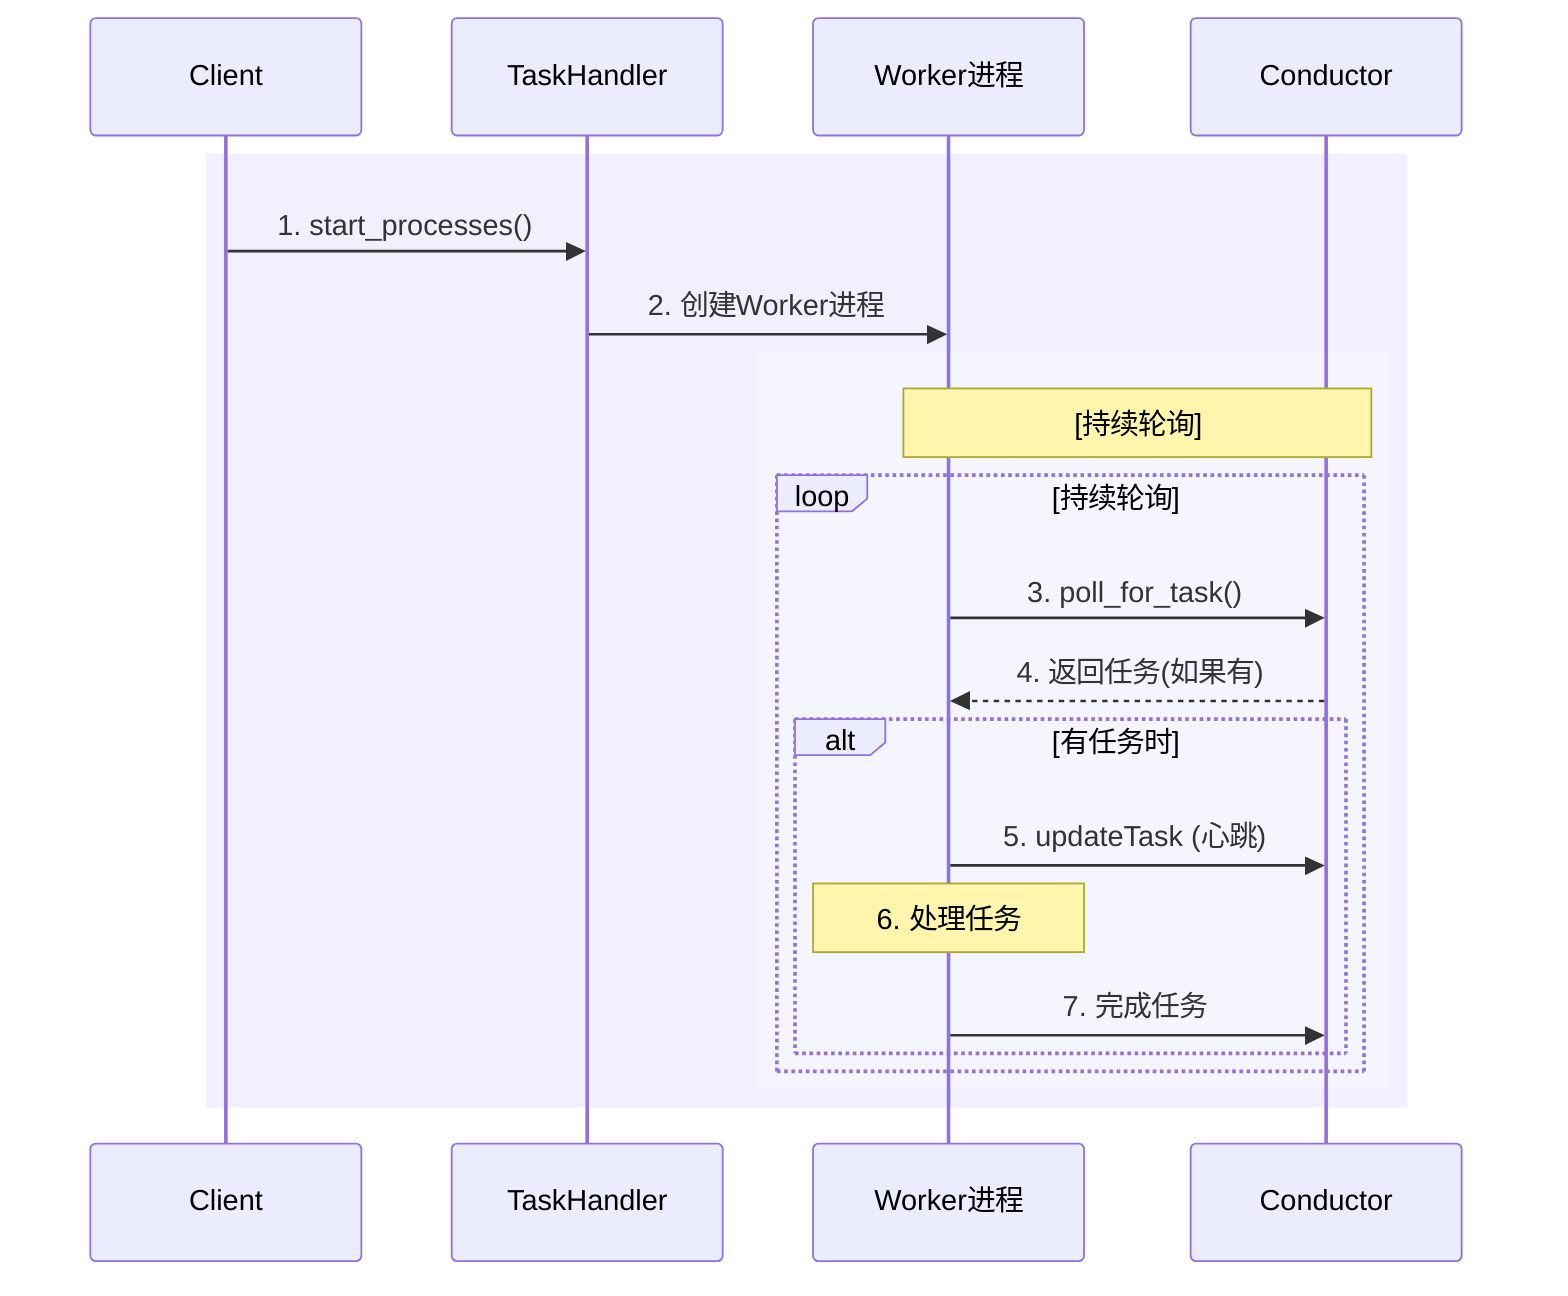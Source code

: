sequenceDiagram
    participant C as Client
    participant TH as TaskHandler
    participant W as Worker进程
    participant CD as Conductor
    
    rect rgb(240, 240, 255)
        C->>TH: 1. start_processes()
        TH->>W: 2. 创建Worker进程
        
        rect rgb(245, 245, 255)
            Note over W,CD: [持续轮询]
            loop 持续轮询
                W->>CD: 3. poll_for_task()
                CD-->>W: 4. 返回任务(如果有)
                
                alt 有任务时
                    W->>CD: 5. updateTask (心跳)
                    Note over W: 6. 处理任务
                    W->>CD: 7. 完成任务
                end
            end
        end
    end